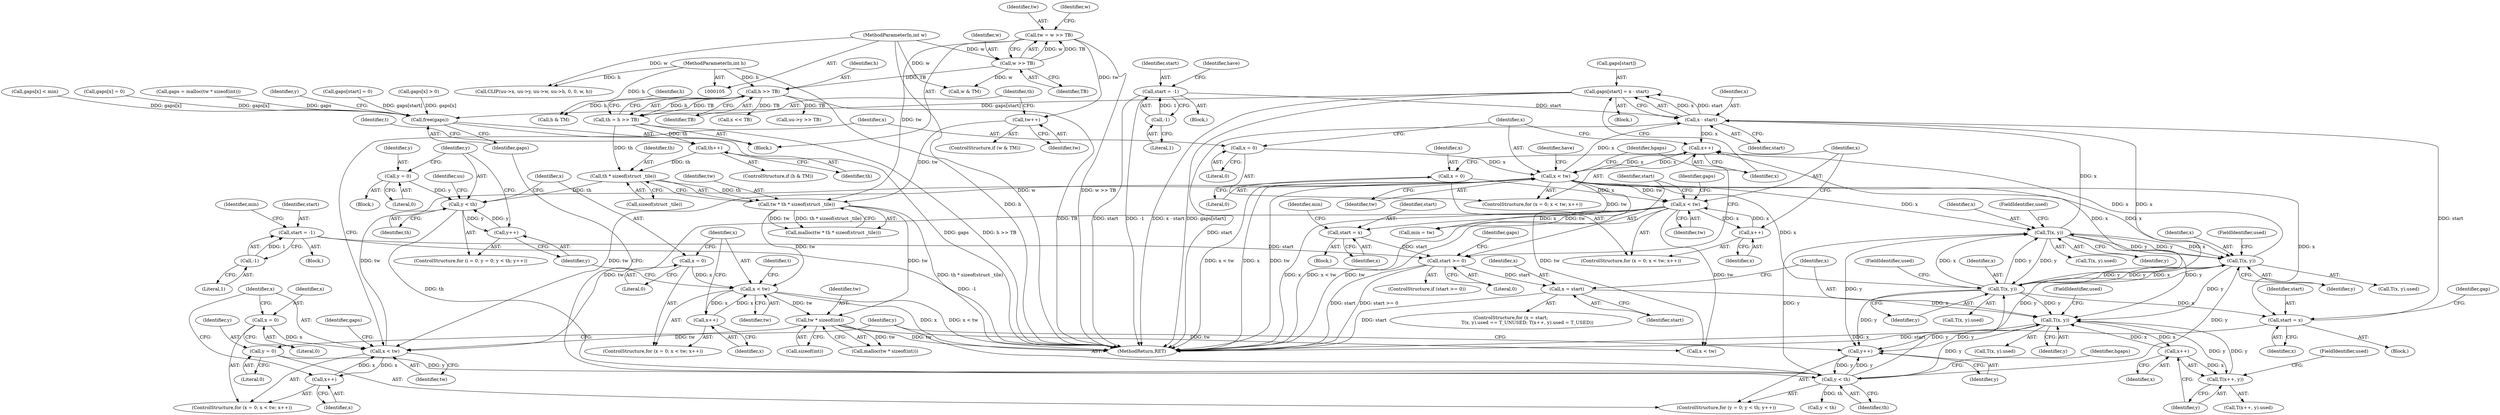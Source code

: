 digraph "0_enlightment_ce94edca1ccfbe314cb7cd9453433fad404ec7ef@pointer" {
"1000377" [label="(Call,gaps[start] = x - start)"];
"1000381" [label="(Call,x - start)"];
"1000363" [label="(Call,T(x, y))"];
"1000328" [label="(Call,x < tw)"];
"1000325" [label="(Call,x = 0)"];
"1000331" [label="(Call,x++)"];
"1000388" [label="(Call,T(x, y))"];
"1000339" [label="(Call,T(x, y))"];
"1000286" [label="(Call,y < th)"];
"1000283" [label="(Call,y = 0)"];
"1000289" [label="(Call,y++)"];
"1000455" [label="(Call,T(x, y))"];
"1000463" [label="(Call,x++)"];
"1000450" [label="(Call,x = start)"];
"1000440" [label="(Call,start >= 0)"];
"1000401" [label="(Call,start = -1)"];
"1000403" [label="(Call,-1)"];
"1000431" [label="(Call,start = x)"];
"1000412" [label="(Call,x < tw)"];
"1000415" [label="(Call,x++)"];
"1000409" [label="(Call,x = 0)"];
"1000462" [label="(Call,T(x++, y))"];
"1000170" [label="(Call,y < th)"];
"1000167" [label="(Call,y = 0)"];
"1000173" [label="(Call,y++)"];
"1000158" [label="(Call,th * sizeof(struct _tile))"];
"1000151" [label="(Call,th++)"];
"1000142" [label="(Call,th = h >> TB)"];
"1000144" [label="(Call,h >> TB)"];
"1000108" [label="(MethodParameterIn,int h)"];
"1000133" [label="(Call,w >> TB)"];
"1000107" [label="(MethodParameterIn,int w)"];
"1000314" [label="(Call,x < tw)"];
"1000311" [label="(Call,x = 0)"];
"1000317" [label="(Call,x++)"];
"1000278" [label="(Call,tw * sizeof(int))"];
"1000180" [label="(Call,x < tw)"];
"1000177" [label="(Call,x = 0)"];
"1000183" [label="(Call,x++)"];
"1000156" [label="(Call,tw * th * sizeof(struct _tile))"];
"1000131" [label="(Call,tw = w >> TB)"];
"1000140" [label="(Call,tw++)"];
"1000297" [label="(Call,start = -1)"];
"1000299" [label="(Call,-1)"];
"1000345" [label="(Call,start = x)"];
"1000470" [label="(Call,free(gaps))"];
"1000177" [label="(Call,x = 0)"];
"1000383" [label="(Identifier,start)"];
"1000435" [label="(Identifier,min)"];
"1000321" [label="(Identifier,gaps)"];
"1000170" [label="(Call,y < th)"];
"1000332" [label="(Identifier,x)"];
"1000452" [label="(Identifier,start)"];
"1000284" [label="(Identifier,y)"];
"1000152" [label="(Identifier,th)"];
"1000314" [label="(Call,x < tw)"];
"1000347" [label="(Identifier,x)"];
"1000432" [label="(Identifier,start)"];
"1000147" [label="(ControlStructure,if (h & TM))"];
"1000108" [label="(MethodParameterIn,int h)"];
"1000442" [label="(Literal,0)"];
"1000133" [label="(Call,w >> TB)"];
"1000344" [label="(Block,)"];
"1000404" [label="(Literal,1)"];
"1000283" [label="(Call,y = 0)"];
"1000433" [label="(Identifier,x)"];
"1000486" [label="(Call,x < tw)"];
"1000331" [label="(Call,x++)"];
"1000171" [label="(Identifier,y)"];
"1000463" [label="(Call,x++)"];
"1000178" [label="(Identifier,x)"];
"1000413" [label="(Identifier,x)"];
"1000278" [label="(Call,tw * sizeof(int))"];
"1000137" [label="(Call,w & TM)"];
"1000289" [label="(Call,y++)"];
"1000149" [label="(Identifier,h)"];
"1000188" [label="(Identifier,t)"];
"1000455" [label="(Call,T(x, y))"];
"1000410" [label="(Identifier,x)"];
"1000134" [label="(Identifier,w)"];
"1000157" [label="(Identifier,tw)"];
"1000132" [label="(Identifier,tw)"];
"1000422" [label="(Identifier,gaps)"];
"1000317" [label="(Call,x++)"];
"1000319" [label="(Call,gaps[x] = 0)"];
"1000316" [label="(Identifier,tw)"];
"1000311" [label="(Call,x = 0)"];
"1000381" [label="(Call,x - start)"];
"1000146" [label="(Identifier,TB)"];
"1000377" [label="(Call,gaps[start] = x - start)"];
"1000328" [label="(Call,x < tw)"];
"1000275" [label="(Call,gaps = malloc(tw * sizeof(int)))"];
"1000465" [label="(Identifier,y)"];
"1000176" [label="(ControlStructure,for (x = 0; x < tw; x++))"];
"1000450" [label="(Call,x = start)"];
"1000310" [label="(ControlStructure,for (x = 0; x < tw; x++))"];
"1000280" [label="(Call,sizeof(int))"];
"1000195" [label="(Identifier,uu)"];
"1000403" [label="(Call,-1)"];
"1000179" [label="(Literal,0)"];
"1000329" [label="(Identifier,x)"];
"1000474" [label="(Identifier,y)"];
"1000180" [label="(Call,x < tw)"];
"1000144" [label="(Call,h >> TB)"];
"1000446" [label="(Identifier,gaps)"];
"1000173" [label="(Call,y++)"];
"1000325" [label="(Call,x = 0)"];
"1000398" [label="(Identifier,hgaps)"];
"1000451" [label="(Identifier,x)"];
"1000107" [label="(MethodParameterIn,int w)"];
"1000313" [label="(Literal,0)"];
"1000466" [label="(FieldIdentifier,used)"];
"1000470" [label="(Call,free(gaps))"];
"1000287" [label="(Identifier,y)"];
"1000131" [label="(Call,tw = w >> TB)"];
"1000476" [label="(Call,y < th)"];
"1000440" [label="(Call,start >= 0)"];
"1000462" [label="(Call,T(x++, y))"];
"1000621" [label="(Call,x << TB)"];
"1000138" [label="(Identifier,w)"];
"1000406" [label="(Identifier,min)"];
"1000162" [label="(ControlStructure,for (i = 0, y = 0; y < th; y++))"];
"1000304" [label="(Identifier,have)"];
"1000143" [label="(Identifier,th)"];
"1000430" [label="(Block,)"];
"1000285" [label="(Literal,0)"];
"1000184" [label="(Identifier,x)"];
"1000291" [label="(Block,)"];
"1000277" [label="(Call,malloc(tw * sizeof(int)))"];
"1000141" [label="(Identifier,tw)"];
"1000172" [label="(Identifier,th)"];
"1000389" [label="(Identifier,x)"];
"1000140" [label="(Call,tw++)"];
"1000441" [label="(Identifier,start)"];
"1000345" [label="(Call,start = x)"];
"1000288" [label="(Identifier,th)"];
"1000183" [label="(Call,x++)"];
"1000174" [label="(Identifier,y)"];
"1000414" [label="(Identifier,tw)"];
"1000318" [label="(Identifier,x)"];
"1000324" [label="(ControlStructure,for (x = 0; x < tw; x++))"];
"1000148" [label="(Call,h & TM)"];
"1000363" [label="(Call,T(x, y))"];
"1000457" [label="(Identifier,y)"];
"1000458" [label="(FieldIdentifier,used)"];
"1000444" [label="(Call,gaps[start] = 0)"];
"1000456" [label="(Identifier,x)"];
"1000158" [label="(Call,th * sizeof(struct _tile))"];
"1000364" [label="(Identifier,x)"];
"1000154" [label="(Identifier,t)"];
"1000315" [label="(Identifier,x)"];
"1000110" [label="(Block,)"];
"1000362" [label="(Call,T(x, y).used)"];
"1000330" [label="(Identifier,tw)"];
"1000400" [label="(Block,)"];
"1000366" [label="(FieldIdentifier,used)"];
"1000411" [label="(Literal,0)"];
"1000326" [label="(Identifier,x)"];
"1000368" [label="(Block,)"];
"1000339" [label="(Call,T(x, y))"];
"1000454" [label="(Call,T(x, y).used)"];
"1000391" [label="(FieldIdentifier,used)"];
"1000167" [label="(Call,y = 0)"];
"1000412" [label="(Call,x < tw)"];
"1000155" [label="(Call,malloc(tw * th * sizeof(struct _tile)))"];
"1000420" [label="(Call,gaps[x] > 0)"];
"1000341" [label="(Identifier,y)"];
"1000431" [label="(Call,start = x)"];
"1000204" [label="(Call,CLIP(uu->x, uu->y, uu->w, uu->h, 0, 0, w, h))"];
"1000135" [label="(Identifier,TB)"];
"1000382" [label="(Identifier,x)"];
"1000639" [label="(MethodReturn,RET)"];
"1000390" [label="(Identifier,y)"];
"1000297" [label="(Call,start = -1)"];
"1000168" [label="(Identifier,y)"];
"1000182" [label="(Identifier,tw)"];
"1000298" [label="(Identifier,start)"];
"1000290" [label="(Identifier,y)"];
"1000349" [label="(Identifier,gap)"];
"1000300" [label="(Literal,1)"];
"1000346" [label="(Identifier,start)"];
"1000401" [label="(Call,start = -1)"];
"1000299" [label="(Call,-1)"];
"1000169" [label="(Literal,0)"];
"1000145" [label="(Identifier,h)"];
"1000415" [label="(Call,x++)"];
"1000388" [label="(Call,T(x, y))"];
"1000327" [label="(Literal,0)"];
"1000160" [label="(Call,sizeof(struct _tile))"];
"1000387" [label="(Call,T(x, y).used)"];
"1000365" [label="(Identifier,y)"];
"1000336" [label="(Identifier,have)"];
"1000286" [label="(Call,y < th)"];
"1000471" [label="(Identifier,gaps)"];
"1000464" [label="(Identifier,x)"];
"1000408" [label="(ControlStructure,for (x = 0; x < tw; x++))"];
"1000279" [label="(Identifier,tw)"];
"1000461" [label="(Call,T(x++, y).used)"];
"1000224" [label="(Call,uu->y >> TB)"];
"1000294" [label="(Identifier,hgaps)"];
"1000338" [label="(Call,T(x, y).used)"];
"1000425" [label="(Call,gaps[x] < min)"];
"1000342" [label="(FieldIdentifier,used)"];
"1000151" [label="(Call,th++)"];
"1000181" [label="(Identifier,x)"];
"1000136" [label="(ControlStructure,if (w & TM))"];
"1000449" [label="(ControlStructure,for (x = start;\n                       T(x, y).used == T_UNUSED; T(x++, y).used = T_USED))"];
"1000312" [label="(Identifier,x)"];
"1000340" [label="(Identifier,x)"];
"1000402" [label="(Identifier,start)"];
"1000416" [label="(Identifier,x)"];
"1000142" [label="(Call,th = h >> TB)"];
"1000282" [label="(ControlStructure,for (y = 0; y < th; y++))"];
"1000439" [label="(ControlStructure,if (start >= 0))"];
"1000156" [label="(Call,tw * th * sizeof(struct _tile))"];
"1000378" [label="(Call,gaps[start])"];
"1000409" [label="(Call,x = 0)"];
"1000405" [label="(Call,min = tw)"];
"1000159" [label="(Identifier,th)"];
"1000163" [label="(Block,)"];
"1000377" -> "1000368"  [label="AST: "];
"1000377" -> "1000381"  [label="CFG: "];
"1000378" -> "1000377"  [label="AST: "];
"1000381" -> "1000377"  [label="AST: "];
"1000332" -> "1000377"  [label="CFG: "];
"1000377" -> "1000639"  [label="DDG: gaps[start]"];
"1000377" -> "1000639"  [label="DDG: x - start"];
"1000381" -> "1000377"  [label="DDG: x"];
"1000381" -> "1000377"  [label="DDG: start"];
"1000377" -> "1000470"  [label="DDG: gaps[start]"];
"1000381" -> "1000383"  [label="CFG: "];
"1000382" -> "1000381"  [label="AST: "];
"1000383" -> "1000381"  [label="AST: "];
"1000381" -> "1000639"  [label="DDG: start"];
"1000381" -> "1000331"  [label="DDG: x"];
"1000363" -> "1000381"  [label="DDG: x"];
"1000328" -> "1000381"  [label="DDG: x"];
"1000339" -> "1000381"  [label="DDG: x"];
"1000297" -> "1000381"  [label="DDG: start"];
"1000345" -> "1000381"  [label="DDG: start"];
"1000363" -> "1000362"  [label="AST: "];
"1000363" -> "1000365"  [label="CFG: "];
"1000364" -> "1000363"  [label="AST: "];
"1000365" -> "1000363"  [label="AST: "];
"1000366" -> "1000363"  [label="CFG: "];
"1000363" -> "1000289"  [label="DDG: y"];
"1000363" -> "1000339"  [label="DDG: y"];
"1000328" -> "1000363"  [label="DDG: x"];
"1000339" -> "1000363"  [label="DDG: x"];
"1000339" -> "1000363"  [label="DDG: y"];
"1000286" -> "1000363"  [label="DDG: y"];
"1000388" -> "1000363"  [label="DDG: y"];
"1000363" -> "1000388"  [label="DDG: x"];
"1000363" -> "1000388"  [label="DDG: y"];
"1000363" -> "1000455"  [label="DDG: y"];
"1000328" -> "1000324"  [label="AST: "];
"1000328" -> "1000330"  [label="CFG: "];
"1000329" -> "1000328"  [label="AST: "];
"1000330" -> "1000328"  [label="AST: "];
"1000336" -> "1000328"  [label="CFG: "];
"1000398" -> "1000328"  [label="CFG: "];
"1000328" -> "1000639"  [label="DDG: x < tw"];
"1000328" -> "1000639"  [label="DDG: x"];
"1000328" -> "1000639"  [label="DDG: tw"];
"1000328" -> "1000314"  [label="DDG: tw"];
"1000325" -> "1000328"  [label="DDG: x"];
"1000331" -> "1000328"  [label="DDG: x"];
"1000314" -> "1000328"  [label="DDG: tw"];
"1000328" -> "1000331"  [label="DDG: x"];
"1000328" -> "1000339"  [label="DDG: x"];
"1000328" -> "1000345"  [label="DDG: x"];
"1000328" -> "1000388"  [label="DDG: x"];
"1000328" -> "1000405"  [label="DDG: tw"];
"1000328" -> "1000412"  [label="DDG: tw"];
"1000328" -> "1000486"  [label="DDG: tw"];
"1000325" -> "1000324"  [label="AST: "];
"1000325" -> "1000327"  [label="CFG: "];
"1000326" -> "1000325"  [label="AST: "];
"1000327" -> "1000325"  [label="AST: "];
"1000329" -> "1000325"  [label="CFG: "];
"1000331" -> "1000324"  [label="AST: "];
"1000331" -> "1000332"  [label="CFG: "];
"1000332" -> "1000331"  [label="AST: "];
"1000329" -> "1000331"  [label="CFG: "];
"1000388" -> "1000331"  [label="DDG: x"];
"1000339" -> "1000331"  [label="DDG: x"];
"1000388" -> "1000387"  [label="AST: "];
"1000388" -> "1000390"  [label="CFG: "];
"1000389" -> "1000388"  [label="AST: "];
"1000390" -> "1000388"  [label="AST: "];
"1000391" -> "1000388"  [label="CFG: "];
"1000388" -> "1000289"  [label="DDG: y"];
"1000388" -> "1000339"  [label="DDG: y"];
"1000339" -> "1000388"  [label="DDG: x"];
"1000339" -> "1000388"  [label="DDG: y"];
"1000286" -> "1000388"  [label="DDG: y"];
"1000388" -> "1000455"  [label="DDG: y"];
"1000339" -> "1000338"  [label="AST: "];
"1000339" -> "1000341"  [label="CFG: "];
"1000340" -> "1000339"  [label="AST: "];
"1000341" -> "1000339"  [label="AST: "];
"1000342" -> "1000339"  [label="CFG: "];
"1000339" -> "1000289"  [label="DDG: y"];
"1000286" -> "1000339"  [label="DDG: y"];
"1000339" -> "1000345"  [label="DDG: x"];
"1000339" -> "1000455"  [label="DDG: y"];
"1000286" -> "1000282"  [label="AST: "];
"1000286" -> "1000288"  [label="CFG: "];
"1000287" -> "1000286"  [label="AST: "];
"1000288" -> "1000286"  [label="AST: "];
"1000294" -> "1000286"  [label="CFG: "];
"1000471" -> "1000286"  [label="CFG: "];
"1000283" -> "1000286"  [label="DDG: y"];
"1000289" -> "1000286"  [label="DDG: y"];
"1000170" -> "1000286"  [label="DDG: th"];
"1000286" -> "1000289"  [label="DDG: y"];
"1000286" -> "1000455"  [label="DDG: y"];
"1000286" -> "1000476"  [label="DDG: th"];
"1000283" -> "1000282"  [label="AST: "];
"1000283" -> "1000285"  [label="CFG: "];
"1000284" -> "1000283"  [label="AST: "];
"1000285" -> "1000283"  [label="AST: "];
"1000287" -> "1000283"  [label="CFG: "];
"1000289" -> "1000282"  [label="AST: "];
"1000289" -> "1000290"  [label="CFG: "];
"1000290" -> "1000289"  [label="AST: "];
"1000287" -> "1000289"  [label="CFG: "];
"1000455" -> "1000289"  [label="DDG: y"];
"1000455" -> "1000454"  [label="AST: "];
"1000455" -> "1000457"  [label="CFG: "];
"1000456" -> "1000455"  [label="AST: "];
"1000457" -> "1000455"  [label="AST: "];
"1000458" -> "1000455"  [label="CFG: "];
"1000455" -> "1000639"  [label="DDG: x"];
"1000463" -> "1000455"  [label="DDG: x"];
"1000450" -> "1000455"  [label="DDG: x"];
"1000462" -> "1000455"  [label="DDG: y"];
"1000455" -> "1000463"  [label="DDG: x"];
"1000455" -> "1000462"  [label="DDG: y"];
"1000463" -> "1000462"  [label="AST: "];
"1000463" -> "1000464"  [label="CFG: "];
"1000464" -> "1000463"  [label="AST: "];
"1000465" -> "1000463"  [label="CFG: "];
"1000463" -> "1000462"  [label="DDG: x"];
"1000450" -> "1000449"  [label="AST: "];
"1000450" -> "1000452"  [label="CFG: "];
"1000451" -> "1000450"  [label="AST: "];
"1000452" -> "1000450"  [label="AST: "];
"1000456" -> "1000450"  [label="CFG: "];
"1000450" -> "1000639"  [label="DDG: start"];
"1000440" -> "1000450"  [label="DDG: start"];
"1000440" -> "1000439"  [label="AST: "];
"1000440" -> "1000442"  [label="CFG: "];
"1000441" -> "1000440"  [label="AST: "];
"1000442" -> "1000440"  [label="AST: "];
"1000398" -> "1000440"  [label="CFG: "];
"1000446" -> "1000440"  [label="CFG: "];
"1000440" -> "1000639"  [label="DDG: start >= 0"];
"1000440" -> "1000639"  [label="DDG: start"];
"1000401" -> "1000440"  [label="DDG: start"];
"1000431" -> "1000440"  [label="DDG: start"];
"1000401" -> "1000400"  [label="AST: "];
"1000401" -> "1000403"  [label="CFG: "];
"1000402" -> "1000401"  [label="AST: "];
"1000403" -> "1000401"  [label="AST: "];
"1000406" -> "1000401"  [label="CFG: "];
"1000401" -> "1000639"  [label="DDG: -1"];
"1000403" -> "1000401"  [label="DDG: 1"];
"1000403" -> "1000404"  [label="CFG: "];
"1000404" -> "1000403"  [label="AST: "];
"1000431" -> "1000430"  [label="AST: "];
"1000431" -> "1000433"  [label="CFG: "];
"1000432" -> "1000431"  [label="AST: "];
"1000433" -> "1000431"  [label="AST: "];
"1000435" -> "1000431"  [label="CFG: "];
"1000412" -> "1000431"  [label="DDG: x"];
"1000412" -> "1000408"  [label="AST: "];
"1000412" -> "1000414"  [label="CFG: "];
"1000413" -> "1000412"  [label="AST: "];
"1000414" -> "1000412"  [label="AST: "];
"1000422" -> "1000412"  [label="CFG: "];
"1000441" -> "1000412"  [label="CFG: "];
"1000412" -> "1000639"  [label="DDG: x < tw"];
"1000412" -> "1000639"  [label="DDG: tw"];
"1000412" -> "1000639"  [label="DDG: x"];
"1000412" -> "1000314"  [label="DDG: tw"];
"1000412" -> "1000405"  [label="DDG: tw"];
"1000415" -> "1000412"  [label="DDG: x"];
"1000409" -> "1000412"  [label="DDG: x"];
"1000412" -> "1000415"  [label="DDG: x"];
"1000412" -> "1000486"  [label="DDG: tw"];
"1000415" -> "1000408"  [label="AST: "];
"1000415" -> "1000416"  [label="CFG: "];
"1000416" -> "1000415"  [label="AST: "];
"1000413" -> "1000415"  [label="CFG: "];
"1000409" -> "1000408"  [label="AST: "];
"1000409" -> "1000411"  [label="CFG: "];
"1000410" -> "1000409"  [label="AST: "];
"1000411" -> "1000409"  [label="AST: "];
"1000413" -> "1000409"  [label="CFG: "];
"1000462" -> "1000461"  [label="AST: "];
"1000462" -> "1000465"  [label="CFG: "];
"1000465" -> "1000462"  [label="AST: "];
"1000466" -> "1000462"  [label="CFG: "];
"1000170" -> "1000162"  [label="AST: "];
"1000170" -> "1000172"  [label="CFG: "];
"1000171" -> "1000170"  [label="AST: "];
"1000172" -> "1000170"  [label="AST: "];
"1000178" -> "1000170"  [label="CFG: "];
"1000195" -> "1000170"  [label="CFG: "];
"1000167" -> "1000170"  [label="DDG: y"];
"1000173" -> "1000170"  [label="DDG: y"];
"1000158" -> "1000170"  [label="DDG: th"];
"1000170" -> "1000173"  [label="DDG: y"];
"1000167" -> "1000163"  [label="AST: "];
"1000167" -> "1000169"  [label="CFG: "];
"1000168" -> "1000167"  [label="AST: "];
"1000169" -> "1000167"  [label="AST: "];
"1000171" -> "1000167"  [label="CFG: "];
"1000173" -> "1000162"  [label="AST: "];
"1000173" -> "1000174"  [label="CFG: "];
"1000174" -> "1000173"  [label="AST: "];
"1000171" -> "1000173"  [label="CFG: "];
"1000158" -> "1000156"  [label="AST: "];
"1000158" -> "1000160"  [label="CFG: "];
"1000159" -> "1000158"  [label="AST: "];
"1000160" -> "1000158"  [label="AST: "];
"1000156" -> "1000158"  [label="CFG: "];
"1000158" -> "1000156"  [label="DDG: th"];
"1000151" -> "1000158"  [label="DDG: th"];
"1000142" -> "1000158"  [label="DDG: th"];
"1000151" -> "1000147"  [label="AST: "];
"1000151" -> "1000152"  [label="CFG: "];
"1000152" -> "1000151"  [label="AST: "];
"1000154" -> "1000151"  [label="CFG: "];
"1000142" -> "1000151"  [label="DDG: th"];
"1000142" -> "1000110"  [label="AST: "];
"1000142" -> "1000144"  [label="CFG: "];
"1000143" -> "1000142"  [label="AST: "];
"1000144" -> "1000142"  [label="AST: "];
"1000149" -> "1000142"  [label="CFG: "];
"1000142" -> "1000639"  [label="DDG: h >> TB"];
"1000144" -> "1000142"  [label="DDG: h"];
"1000144" -> "1000142"  [label="DDG: TB"];
"1000144" -> "1000146"  [label="CFG: "];
"1000145" -> "1000144"  [label="AST: "];
"1000146" -> "1000144"  [label="AST: "];
"1000144" -> "1000639"  [label="DDG: TB"];
"1000108" -> "1000144"  [label="DDG: h"];
"1000133" -> "1000144"  [label="DDG: TB"];
"1000144" -> "1000148"  [label="DDG: h"];
"1000144" -> "1000224"  [label="DDG: TB"];
"1000144" -> "1000621"  [label="DDG: TB"];
"1000108" -> "1000105"  [label="AST: "];
"1000108" -> "1000639"  [label="DDG: h"];
"1000108" -> "1000148"  [label="DDG: h"];
"1000108" -> "1000204"  [label="DDG: h"];
"1000133" -> "1000131"  [label="AST: "];
"1000133" -> "1000135"  [label="CFG: "];
"1000134" -> "1000133"  [label="AST: "];
"1000135" -> "1000133"  [label="AST: "];
"1000131" -> "1000133"  [label="CFG: "];
"1000133" -> "1000131"  [label="DDG: w"];
"1000133" -> "1000131"  [label="DDG: TB"];
"1000107" -> "1000133"  [label="DDG: w"];
"1000133" -> "1000137"  [label="DDG: w"];
"1000107" -> "1000105"  [label="AST: "];
"1000107" -> "1000639"  [label="DDG: w"];
"1000107" -> "1000137"  [label="DDG: w"];
"1000107" -> "1000204"  [label="DDG: w"];
"1000314" -> "1000310"  [label="AST: "];
"1000314" -> "1000316"  [label="CFG: "];
"1000315" -> "1000314"  [label="AST: "];
"1000316" -> "1000314"  [label="AST: "];
"1000321" -> "1000314"  [label="CFG: "];
"1000326" -> "1000314"  [label="CFG: "];
"1000311" -> "1000314"  [label="DDG: x"];
"1000317" -> "1000314"  [label="DDG: x"];
"1000278" -> "1000314"  [label="DDG: tw"];
"1000314" -> "1000317"  [label="DDG: x"];
"1000311" -> "1000310"  [label="AST: "];
"1000311" -> "1000313"  [label="CFG: "];
"1000312" -> "1000311"  [label="AST: "];
"1000313" -> "1000311"  [label="AST: "];
"1000315" -> "1000311"  [label="CFG: "];
"1000317" -> "1000310"  [label="AST: "];
"1000317" -> "1000318"  [label="CFG: "];
"1000318" -> "1000317"  [label="AST: "];
"1000315" -> "1000317"  [label="CFG: "];
"1000278" -> "1000277"  [label="AST: "];
"1000278" -> "1000280"  [label="CFG: "];
"1000279" -> "1000278"  [label="AST: "];
"1000280" -> "1000278"  [label="AST: "];
"1000277" -> "1000278"  [label="CFG: "];
"1000278" -> "1000639"  [label="DDG: tw"];
"1000278" -> "1000277"  [label="DDG: tw"];
"1000180" -> "1000278"  [label="DDG: tw"];
"1000156" -> "1000278"  [label="DDG: tw"];
"1000278" -> "1000486"  [label="DDG: tw"];
"1000180" -> "1000176"  [label="AST: "];
"1000180" -> "1000182"  [label="CFG: "];
"1000181" -> "1000180"  [label="AST: "];
"1000182" -> "1000180"  [label="AST: "];
"1000188" -> "1000180"  [label="CFG: "];
"1000174" -> "1000180"  [label="CFG: "];
"1000180" -> "1000639"  [label="DDG: x"];
"1000180" -> "1000639"  [label="DDG: x < tw"];
"1000177" -> "1000180"  [label="DDG: x"];
"1000183" -> "1000180"  [label="DDG: x"];
"1000156" -> "1000180"  [label="DDG: tw"];
"1000180" -> "1000183"  [label="DDG: x"];
"1000177" -> "1000176"  [label="AST: "];
"1000177" -> "1000179"  [label="CFG: "];
"1000178" -> "1000177"  [label="AST: "];
"1000179" -> "1000177"  [label="AST: "];
"1000181" -> "1000177"  [label="CFG: "];
"1000183" -> "1000176"  [label="AST: "];
"1000183" -> "1000184"  [label="CFG: "];
"1000184" -> "1000183"  [label="AST: "];
"1000181" -> "1000183"  [label="CFG: "];
"1000156" -> "1000155"  [label="AST: "];
"1000157" -> "1000156"  [label="AST: "];
"1000155" -> "1000156"  [label="CFG: "];
"1000156" -> "1000639"  [label="DDG: th * sizeof(struct _tile)"];
"1000156" -> "1000155"  [label="DDG: tw"];
"1000156" -> "1000155"  [label="DDG: th * sizeof(struct _tile)"];
"1000131" -> "1000156"  [label="DDG: tw"];
"1000140" -> "1000156"  [label="DDG: tw"];
"1000131" -> "1000110"  [label="AST: "];
"1000132" -> "1000131"  [label="AST: "];
"1000138" -> "1000131"  [label="CFG: "];
"1000131" -> "1000639"  [label="DDG: w >> TB"];
"1000131" -> "1000140"  [label="DDG: tw"];
"1000140" -> "1000136"  [label="AST: "];
"1000140" -> "1000141"  [label="CFG: "];
"1000141" -> "1000140"  [label="AST: "];
"1000143" -> "1000140"  [label="CFG: "];
"1000297" -> "1000291"  [label="AST: "];
"1000297" -> "1000299"  [label="CFG: "];
"1000298" -> "1000297"  [label="AST: "];
"1000299" -> "1000297"  [label="AST: "];
"1000304" -> "1000297"  [label="CFG: "];
"1000297" -> "1000639"  [label="DDG: start"];
"1000297" -> "1000639"  [label="DDG: -1"];
"1000299" -> "1000297"  [label="DDG: 1"];
"1000299" -> "1000300"  [label="CFG: "];
"1000300" -> "1000299"  [label="AST: "];
"1000345" -> "1000344"  [label="AST: "];
"1000345" -> "1000347"  [label="CFG: "];
"1000346" -> "1000345"  [label="AST: "];
"1000347" -> "1000345"  [label="AST: "];
"1000349" -> "1000345"  [label="CFG: "];
"1000345" -> "1000639"  [label="DDG: start"];
"1000470" -> "1000110"  [label="AST: "];
"1000470" -> "1000471"  [label="CFG: "];
"1000471" -> "1000470"  [label="AST: "];
"1000474" -> "1000470"  [label="CFG: "];
"1000470" -> "1000639"  [label="DDG: gaps"];
"1000425" -> "1000470"  [label="DDG: gaps[x]"];
"1000444" -> "1000470"  [label="DDG: gaps[start]"];
"1000275" -> "1000470"  [label="DDG: gaps"];
"1000420" -> "1000470"  [label="DDG: gaps[x]"];
"1000319" -> "1000470"  [label="DDG: gaps[x]"];
}
